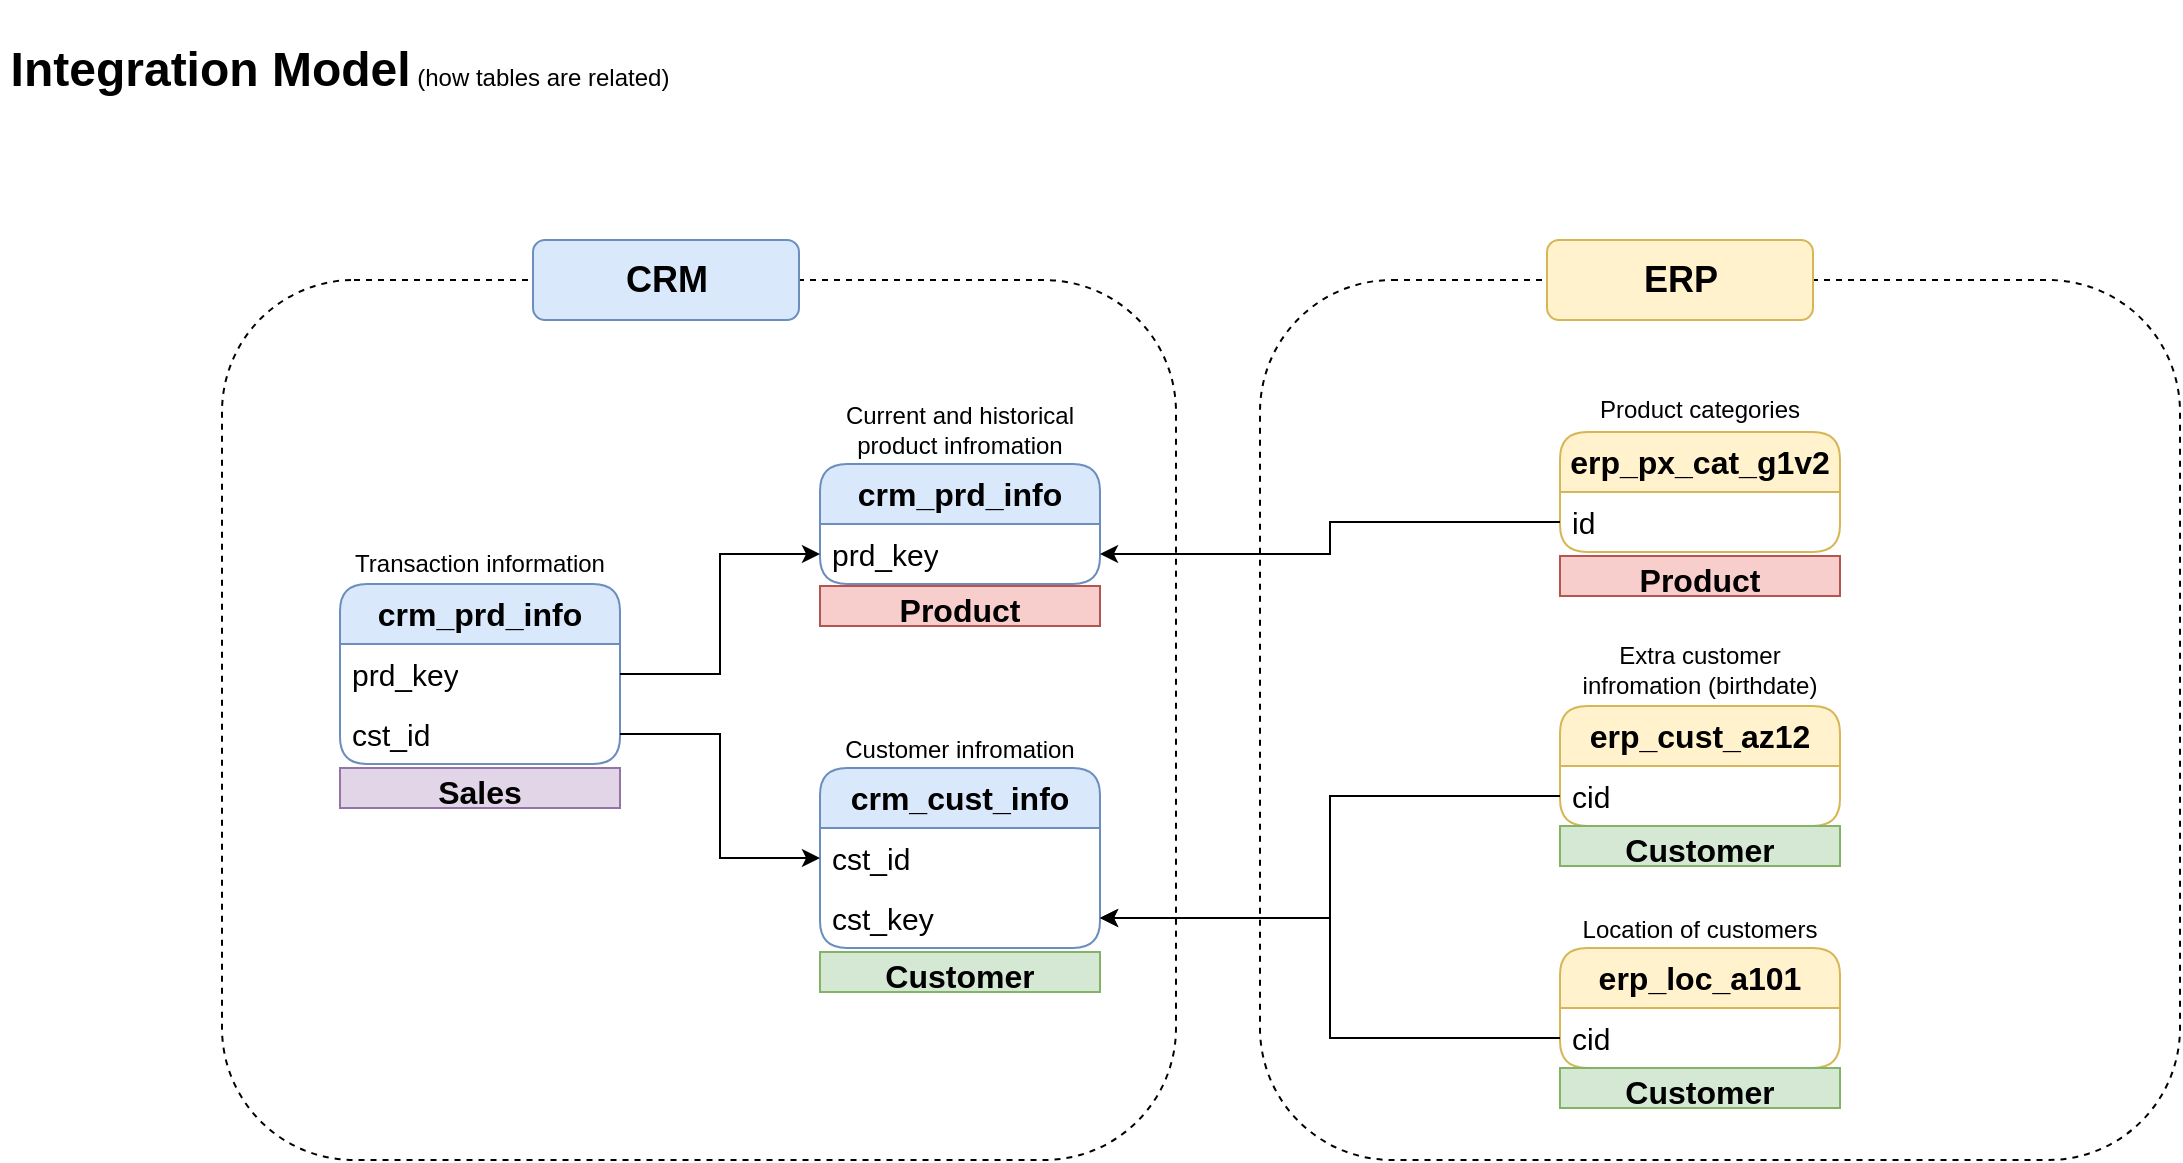 <mxfile version="26.2.2">
  <diagram name="Page-1" id="zIhxFJaYHb4Ww-a5axq-">
    <mxGraphModel dx="1428" dy="849" grid="1" gridSize="10" guides="1" tooltips="1" connect="1" arrows="1" fold="1" page="1" pageScale="1.5" pageWidth="850" pageHeight="1100" math="0" shadow="0">
      <root>
        <mxCell id="0" />
        <mxCell id="1" parent="0" />
        <mxCell id="VrxuaEswPn-caAIWEsR0-1" value="&lt;font style=&quot;font-size: 16px;&quot;&gt;&lt;b style=&quot;&quot;&gt;crm_cust_info&lt;/b&gt;&lt;/font&gt;" style="swimlane;fontStyle=0;childLayout=stackLayout;horizontal=1;startSize=30;horizontalStack=0;resizeParent=1;resizeParentMax=0;resizeLast=0;collapsible=1;marginBottom=0;whiteSpace=wrap;html=1;rounded=1;fillColor=#dae8fc;strokeColor=#6c8ebf;" parent="1" vertex="1">
          <mxGeometry x="440" y="404" width="140" height="90" as="geometry" />
        </mxCell>
        <mxCell id="VrxuaEswPn-caAIWEsR0-2" value="cst_id" style="text;strokeColor=none;fillColor=none;align=left;verticalAlign=middle;spacingLeft=4;spacingRight=4;overflow=hidden;points=[[0,0.5],[1,0.5]];portConstraint=eastwest;rotatable=0;whiteSpace=wrap;html=1;fontSize=15;" parent="VrxuaEswPn-caAIWEsR0-1" vertex="1">
          <mxGeometry y="30" width="140" height="30" as="geometry" />
        </mxCell>
        <mxCell id="VrxuaEswPn-caAIWEsR0-19" value="cst_key" style="text;strokeColor=none;fillColor=none;align=left;verticalAlign=middle;spacingLeft=4;spacingRight=4;overflow=hidden;points=[[0,0.5],[1,0.5]];portConstraint=eastwest;rotatable=0;whiteSpace=wrap;html=1;fontSize=15;" parent="VrxuaEswPn-caAIWEsR0-1" vertex="1">
          <mxGeometry y="60" width="140" height="30" as="geometry" />
        </mxCell>
        <mxCell id="VrxuaEswPn-caAIWEsR0-5" value="&lt;font style=&quot;font-size: 24px;&quot;&gt;&lt;b&gt;Integration Model&lt;/b&gt;&lt;/font&gt; (how tables are related)" style="text;html=1;align=center;verticalAlign=middle;whiteSpace=wrap;rounded=0;" parent="1" vertex="1">
          <mxGeometry x="30" y="20" width="340" height="70" as="geometry" />
        </mxCell>
        <mxCell id="VrxuaEswPn-caAIWEsR0-6" value="Customer infromation" style="text;html=1;align=center;verticalAlign=middle;whiteSpace=wrap;rounded=0;" parent="1" vertex="1">
          <mxGeometry x="440" y="380" width="140" height="30" as="geometry" />
        </mxCell>
        <mxCell id="VrxuaEswPn-caAIWEsR0-7" value="&lt;font style=&quot;font-size: 16px;&quot;&gt;&lt;b style=&quot;&quot;&gt;crm_prd_info&lt;/b&gt;&lt;/font&gt;" style="swimlane;fontStyle=0;childLayout=stackLayout;horizontal=1;startSize=30;horizontalStack=0;resizeParent=1;resizeParentMax=0;resizeLast=0;collapsible=1;marginBottom=0;whiteSpace=wrap;html=1;rounded=1;fillColor=#dae8fc;strokeColor=#6c8ebf;" parent="1" vertex="1">
          <mxGeometry x="440" y="252" width="140" height="60" as="geometry" />
        </mxCell>
        <mxCell id="VrxuaEswPn-caAIWEsR0-8" value="prd_key" style="text;strokeColor=none;fillColor=none;align=left;verticalAlign=middle;spacingLeft=4;spacingRight=4;overflow=hidden;points=[[0,0.5],[1,0.5]];portConstraint=eastwest;rotatable=0;whiteSpace=wrap;html=1;fontSize=15;" parent="VrxuaEswPn-caAIWEsR0-7" vertex="1">
          <mxGeometry y="30" width="140" height="30" as="geometry" />
        </mxCell>
        <mxCell id="VrxuaEswPn-caAIWEsR0-9" value="Current and historical product infromation" style="text;html=1;align=center;verticalAlign=middle;whiteSpace=wrap;rounded=0;" parent="1" vertex="1">
          <mxGeometry x="440" y="220" width="140" height="30" as="geometry" />
        </mxCell>
        <mxCell id="VrxuaEswPn-caAIWEsR0-10" value="&lt;font style=&quot;font-size: 16px;&quot;&gt;&lt;b style=&quot;&quot;&gt;crm_prd_info&lt;/b&gt;&lt;/font&gt;" style="swimlane;fontStyle=0;childLayout=stackLayout;horizontal=1;startSize=30;horizontalStack=0;resizeParent=1;resizeParentMax=0;resizeLast=0;collapsible=1;marginBottom=0;whiteSpace=wrap;html=1;rounded=1;fillColor=#dae8fc;strokeColor=#6c8ebf;" parent="1" vertex="1">
          <mxGeometry x="200" y="312" width="140" height="90" as="geometry" />
        </mxCell>
        <mxCell id="VrxuaEswPn-caAIWEsR0-11" value="prd_key" style="text;strokeColor=none;fillColor=none;align=left;verticalAlign=middle;spacingLeft=4;spacingRight=4;overflow=hidden;points=[[0,0.5],[1,0.5]];portConstraint=eastwest;rotatable=0;whiteSpace=wrap;html=1;fontSize=15;" parent="VrxuaEswPn-caAIWEsR0-10" vertex="1">
          <mxGeometry y="30" width="140" height="30" as="geometry" />
        </mxCell>
        <mxCell id="VrxuaEswPn-caAIWEsR0-13" value="cst_id" style="text;strokeColor=none;fillColor=none;align=left;verticalAlign=middle;spacingLeft=4;spacingRight=4;overflow=hidden;points=[[0,0.5],[1,0.5]];portConstraint=eastwest;rotatable=0;whiteSpace=wrap;html=1;fontSize=15;" parent="VrxuaEswPn-caAIWEsR0-10" vertex="1">
          <mxGeometry y="60" width="140" height="30" as="geometry" />
        </mxCell>
        <mxCell id="VrxuaEswPn-caAIWEsR0-12" value="Transaction information" style="text;html=1;align=center;verticalAlign=middle;whiteSpace=wrap;rounded=0;" parent="1" vertex="1">
          <mxGeometry x="200" y="287" width="140" height="30" as="geometry" />
        </mxCell>
        <mxCell id="VrxuaEswPn-caAIWEsR0-14" style="edgeStyle=orthogonalEdgeStyle;rounded=0;orthogonalLoop=1;jettySize=auto;html=1;entryX=0;entryY=0.5;entryDx=0;entryDy=0;" parent="1" source="VrxuaEswPn-caAIWEsR0-13" target="VrxuaEswPn-caAIWEsR0-2" edge="1">
          <mxGeometry relative="1" as="geometry" />
        </mxCell>
        <mxCell id="VrxuaEswPn-caAIWEsR0-15" style="edgeStyle=orthogonalEdgeStyle;rounded=0;orthogonalLoop=1;jettySize=auto;html=1;entryX=0;entryY=0.5;entryDx=0;entryDy=0;" parent="1" source="VrxuaEswPn-caAIWEsR0-11" target="VrxuaEswPn-caAIWEsR0-8" edge="1">
          <mxGeometry relative="1" as="geometry" />
        </mxCell>
        <mxCell id="VrxuaEswPn-caAIWEsR0-16" value="&lt;font style=&quot;font-size: 16px;&quot;&gt;&lt;b style=&quot;&quot;&gt;erp_cust_az12&lt;/b&gt;&lt;/font&gt;" style="swimlane;fontStyle=0;childLayout=stackLayout;horizontal=1;startSize=30;horizontalStack=0;resizeParent=1;resizeParentMax=0;resizeLast=0;collapsible=1;marginBottom=0;whiteSpace=wrap;html=1;rounded=1;fillColor=#fff2cc;strokeColor=#d6b656;" parent="1" vertex="1">
          <mxGeometry x="810" y="373" width="140" height="60" as="geometry" />
        </mxCell>
        <mxCell id="VrxuaEswPn-caAIWEsR0-17" value="cid" style="text;strokeColor=none;fillColor=none;align=left;verticalAlign=middle;spacingLeft=4;spacingRight=4;overflow=hidden;points=[[0,0.5],[1,0.5]];portConstraint=eastwest;rotatable=0;whiteSpace=wrap;html=1;fontSize=15;" parent="VrxuaEswPn-caAIWEsR0-16" vertex="1">
          <mxGeometry y="30" width="140" height="30" as="geometry" />
        </mxCell>
        <mxCell id="VrxuaEswPn-caAIWEsR0-18" value="Extra customer infromation (birthdate)" style="text;html=1;align=center;verticalAlign=middle;whiteSpace=wrap;rounded=0;" parent="1" vertex="1">
          <mxGeometry x="810" y="340" width="140" height="30" as="geometry" />
        </mxCell>
        <mxCell id="VrxuaEswPn-caAIWEsR0-20" style="edgeStyle=orthogonalEdgeStyle;rounded=0;orthogonalLoop=1;jettySize=auto;html=1;entryX=1;entryY=0.5;entryDx=0;entryDy=0;" parent="1" source="VrxuaEswPn-caAIWEsR0-17" target="VrxuaEswPn-caAIWEsR0-19" edge="1">
          <mxGeometry relative="1" as="geometry" />
        </mxCell>
        <mxCell id="VrxuaEswPn-caAIWEsR0-21" value="&lt;font style=&quot;font-size: 16px;&quot;&gt;&lt;b style=&quot;&quot;&gt;erp_loc_a101&lt;/b&gt;&lt;/font&gt;" style="swimlane;fontStyle=0;childLayout=stackLayout;horizontal=1;startSize=30;horizontalStack=0;resizeParent=1;resizeParentMax=0;resizeLast=0;collapsible=1;marginBottom=0;whiteSpace=wrap;html=1;rounded=1;fillColor=#fff2cc;strokeColor=#d6b656;" parent="1" vertex="1">
          <mxGeometry x="810" y="494" width="140" height="60" as="geometry" />
        </mxCell>
        <mxCell id="VrxuaEswPn-caAIWEsR0-22" value="cid" style="text;strokeColor=none;fillColor=none;align=left;verticalAlign=middle;spacingLeft=4;spacingRight=4;overflow=hidden;points=[[0,0.5],[1,0.5]];portConstraint=eastwest;rotatable=0;whiteSpace=wrap;html=1;fontSize=15;" parent="VrxuaEswPn-caAIWEsR0-21" vertex="1">
          <mxGeometry y="30" width="140" height="30" as="geometry" />
        </mxCell>
        <mxCell id="VrxuaEswPn-caAIWEsR0-23" value="Location of customers" style="text;html=1;align=center;verticalAlign=middle;whiteSpace=wrap;rounded=0;" parent="1" vertex="1">
          <mxGeometry x="810" y="470" width="140" height="30" as="geometry" />
        </mxCell>
        <mxCell id="VrxuaEswPn-caAIWEsR0-24" style="edgeStyle=orthogonalEdgeStyle;rounded=0;orthogonalLoop=1;jettySize=auto;html=1;entryX=1;entryY=0.5;entryDx=0;entryDy=0;" parent="1" source="VrxuaEswPn-caAIWEsR0-22" target="VrxuaEswPn-caAIWEsR0-19" edge="1">
          <mxGeometry relative="1" as="geometry" />
        </mxCell>
        <mxCell id="VrxuaEswPn-caAIWEsR0-26" value="&lt;font style=&quot;font-size: 16px;&quot;&gt;&lt;b style=&quot;&quot;&gt;erp_px_cat_g1v2&lt;/b&gt;&lt;/font&gt;" style="swimlane;fontStyle=0;childLayout=stackLayout;horizontal=1;startSize=30;horizontalStack=0;resizeParent=1;resizeParentMax=0;resizeLast=0;collapsible=1;marginBottom=0;whiteSpace=wrap;html=1;rounded=1;fillColor=#fff2cc;strokeColor=#d6b656;" parent="1" vertex="1">
          <mxGeometry x="810" y="236" width="140" height="60" as="geometry" />
        </mxCell>
        <mxCell id="VrxuaEswPn-caAIWEsR0-27" value="id" style="text;strokeColor=none;fillColor=none;align=left;verticalAlign=middle;spacingLeft=4;spacingRight=4;overflow=hidden;points=[[0,0.5],[1,0.5]];portConstraint=eastwest;rotatable=0;whiteSpace=wrap;html=1;fontSize=15;" parent="VrxuaEswPn-caAIWEsR0-26" vertex="1">
          <mxGeometry y="30" width="140" height="30" as="geometry" />
        </mxCell>
        <mxCell id="VrxuaEswPn-caAIWEsR0-28" value="Product categories" style="text;html=1;align=center;verticalAlign=middle;whiteSpace=wrap;rounded=0;" parent="1" vertex="1">
          <mxGeometry x="810" y="210" width="140" height="30" as="geometry" />
        </mxCell>
        <mxCell id="VrxuaEswPn-caAIWEsR0-29" style="edgeStyle=orthogonalEdgeStyle;rounded=0;orthogonalLoop=1;jettySize=auto;html=1;entryX=1;entryY=0.5;entryDx=0;entryDy=0;" parent="1" source="VrxuaEswPn-caAIWEsR0-27" target="VrxuaEswPn-caAIWEsR0-8" edge="1">
          <mxGeometry relative="1" as="geometry">
            <mxPoint x="620" y="297" as="targetPoint" />
          </mxGeometry>
        </mxCell>
        <mxCell id="VrxuaEswPn-caAIWEsR0-30" value="" style="rounded=1;whiteSpace=wrap;html=1;fillColor=none;dashed=1;" parent="1" vertex="1">
          <mxGeometry x="141" y="160" width="477" height="440" as="geometry" />
        </mxCell>
        <mxCell id="VrxuaEswPn-caAIWEsR0-31" value="&lt;font style=&quot;font-size: 18px;&quot;&gt;CRM&lt;/font&gt;" style="rounded=1;whiteSpace=wrap;html=1;fontStyle=1;fillColor=#dae8fc;strokeColor=#6c8ebf;" parent="1" vertex="1">
          <mxGeometry x="296.5" y="140" width="133" height="40" as="geometry" />
        </mxCell>
        <mxCell id="VrxuaEswPn-caAIWEsR0-32" value="" style="rounded=1;whiteSpace=wrap;html=1;fillColor=none;dashed=1;" parent="1" vertex="1">
          <mxGeometry x="660" y="160" width="460" height="440" as="geometry" />
        </mxCell>
        <mxCell id="VrxuaEswPn-caAIWEsR0-33" value="&lt;font style=&quot;font-size: 18px;&quot;&gt;ERP&lt;/font&gt;" style="rounded=1;whiteSpace=wrap;html=1;fontStyle=1;fillColor=#fff2cc;strokeColor=#d6b656;" parent="1" vertex="1">
          <mxGeometry x="803.5" y="140" width="133" height="40" as="geometry" />
        </mxCell>
        <mxCell id="8Y187lKie--asNTiO0o4-1" value="Product" style="text;html=1;strokeColor=#b85450;fillColor=#f8cecc;align=center;verticalAlign=middle;whiteSpace=wrap;overflow=hidden;fontSize=16;fontStyle=1" vertex="1" parent="1">
          <mxGeometry x="440" y="313" width="140" height="20" as="geometry" />
        </mxCell>
        <mxCell id="8Y187lKie--asNTiO0o4-2" value="Product" style="text;html=1;strokeColor=#b85450;fillColor=#f8cecc;align=center;verticalAlign=middle;whiteSpace=wrap;overflow=hidden;fontSize=16;fontStyle=1" vertex="1" parent="1">
          <mxGeometry x="810" y="298" width="140" height="20" as="geometry" />
        </mxCell>
        <mxCell id="8Y187lKie--asNTiO0o4-3" value="Customer" style="text;html=1;strokeColor=#82b366;fillColor=#d5e8d4;align=center;verticalAlign=middle;whiteSpace=wrap;overflow=hidden;fontSize=16;fontStyle=1" vertex="1" parent="1">
          <mxGeometry x="440" y="496" width="140" height="20" as="geometry" />
        </mxCell>
        <mxCell id="8Y187lKie--asNTiO0o4-4" value="Customer" style="text;html=1;strokeColor=#82b366;fillColor=#d5e8d4;align=center;verticalAlign=middle;whiteSpace=wrap;overflow=hidden;fontSize=16;fontStyle=1" vertex="1" parent="1">
          <mxGeometry x="810" y="433" width="140" height="20" as="geometry" />
        </mxCell>
        <mxCell id="8Y187lKie--asNTiO0o4-5" value="Customer" style="text;html=1;strokeColor=#82b366;fillColor=#d5e8d4;align=center;verticalAlign=middle;whiteSpace=wrap;overflow=hidden;fontSize=16;fontStyle=1" vertex="1" parent="1">
          <mxGeometry x="810" y="554" width="140" height="20" as="geometry" />
        </mxCell>
        <mxCell id="8Y187lKie--asNTiO0o4-6" value="Sales" style="text;html=1;strokeColor=#9673a6;fillColor=#e1d5e7;align=center;verticalAlign=middle;whiteSpace=wrap;overflow=hidden;fontSize=16;fontStyle=1" vertex="1" parent="1">
          <mxGeometry x="200" y="404" width="140" height="20" as="geometry" />
        </mxCell>
      </root>
    </mxGraphModel>
  </diagram>
</mxfile>
